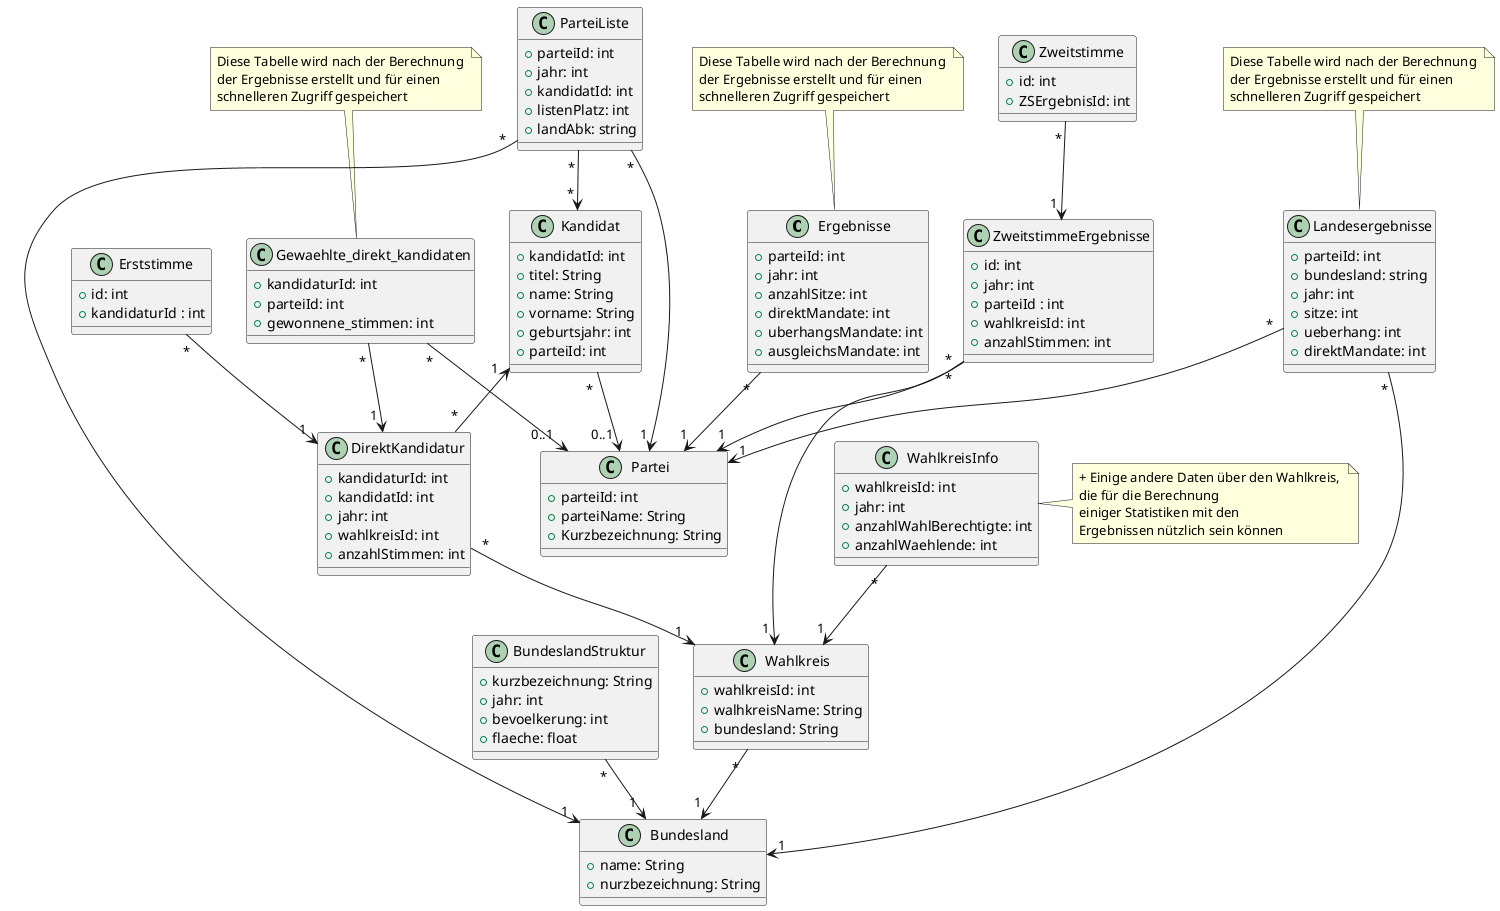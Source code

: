 @startuml

class Ergebnisse {
  + parteiId: int
  + jahr: int
  + anzahlSitze: int
  + direktMandate: int
  + uberhangsMandate: int
  + ausgleichsMandate: int
}

class Erststimme {
   + id: int
   + kandidaturId : int
}

class ZweitstimmeErgebnisse {
   + id: int
   + jahr: int
   + parteiId : int
   + wahlkreisId: int
   + anzahlStimmen: int
}

class Zweitstimme {
   + id: int
   + ZSErgebnisId: int
}

class Wahlkreis {
  + wahlkreisId: int
  + walhkreisName: String
  + bundesland: String
}

class WahlkreisInfo {
  + wahlkreisId: int
  + jahr: int
  + anzahlWahlBerechtigte: int
  + anzahlWaehlende: int
}

class Bundesland {
  + name: String
  + nurzbezeichnung: String
}

class BundeslandStruktur {
  + kurzbezeichnung: String
  + jahr: int
  + bevoelkerung: int
  + flaeche: float
}

class Kandidat {
  + kandidatId: int
  + titel: String
  + name: String
  + vorname: String
  + geburtsjahr: int
  + parteiId: int
}

class DirektKandidatur {
  + kandidaturId: int
  + kandidatId: int
  + jahr: int
  + wahlkreisId: int
  + anzahlStimmen: int
}

class Partei {
  + parteiId: int
  + parteiName: String
  + Kurzbezeichnung: String
}

class ParteiListe {
  + parteiId: int
  + jahr: int
  + kandidatId: int
  + listenPlatz: int
  + landAbk: string
}

class Landesergebnisse{
  + parteiId: int
  + bundesland: string
  + jahr: int
  + sitze: int
  + ueberhang: int
  + direktMandate: int
}

class Gewaehlte_direkt_kandidaten{
  + kandidaturId: int
  + parteiId: int
  + gewonnene_stimmen: int
}

note right of WahlkreisInfo
  + Einige andere Daten über den Wahlkreis, 
  die für die Berechnung 
  einiger Statistiken mit den 
  Ergebnissen nützlich sein können
end note

note top of Ergebnisse
  Diese Tabelle wird nach der Berechnung 
  der Ergebnisse erstellt und für einen 
  schnelleren Zugriff gespeichert
end note

note top of Gewaehlte_direkt_kandidaten
  Diese Tabelle wird nach der Berechnung 
  der Ergebnisse erstellt und für einen 
  schnelleren Zugriff gespeichert
end note

note top of Landesergebnisse
  Diese Tabelle wird nach der Berechnung 
  der Ergebnisse erstellt und für einen 
  schnelleren Zugriff gespeichert
end note

Wahlkreis " * " --> " 1 " Bundesland 

WahlkreisInfo " * " --> " 1 " Wahlkreis

BundeslandStruktur " * " --> " 1 " Bundesland


ParteiListe " * " --> " 1 " Partei

ParteiListe " * " -->  " * " Kandidat

ParteiListe " * " -->  " 1 " Bundesland

Kandidat " *  " --> " 0..1 " Partei

Kandidat " 1 " <-- " * " DirektKandidatur

DirektKandidatur " * " --> " 1 " Wahlkreis

ZweitstimmeErgebnisse "  * " --> " 1 " Partei

ZweitstimmeErgebnisse " * " --> " 1 " Wahlkreis


Ergebnisse  " * "  --> " 1 "  Partei

Erststimme " * " --> " 1 " DirektKandidatur 

Zweitstimme " * " --> " 1 " ZweitstimmeErgebnisse 

Landesergebnisse  " * "  --> " 1 "  Partei

Landesergebnisse  " * "  --> " 1 "  Bundesland

Gewaehlte_direkt_kandidaten " * " --> " 1 " DirektKandidatur

Gewaehlte_direkt_kandidaten " * " --> " 0..1 " Partei

@enduml